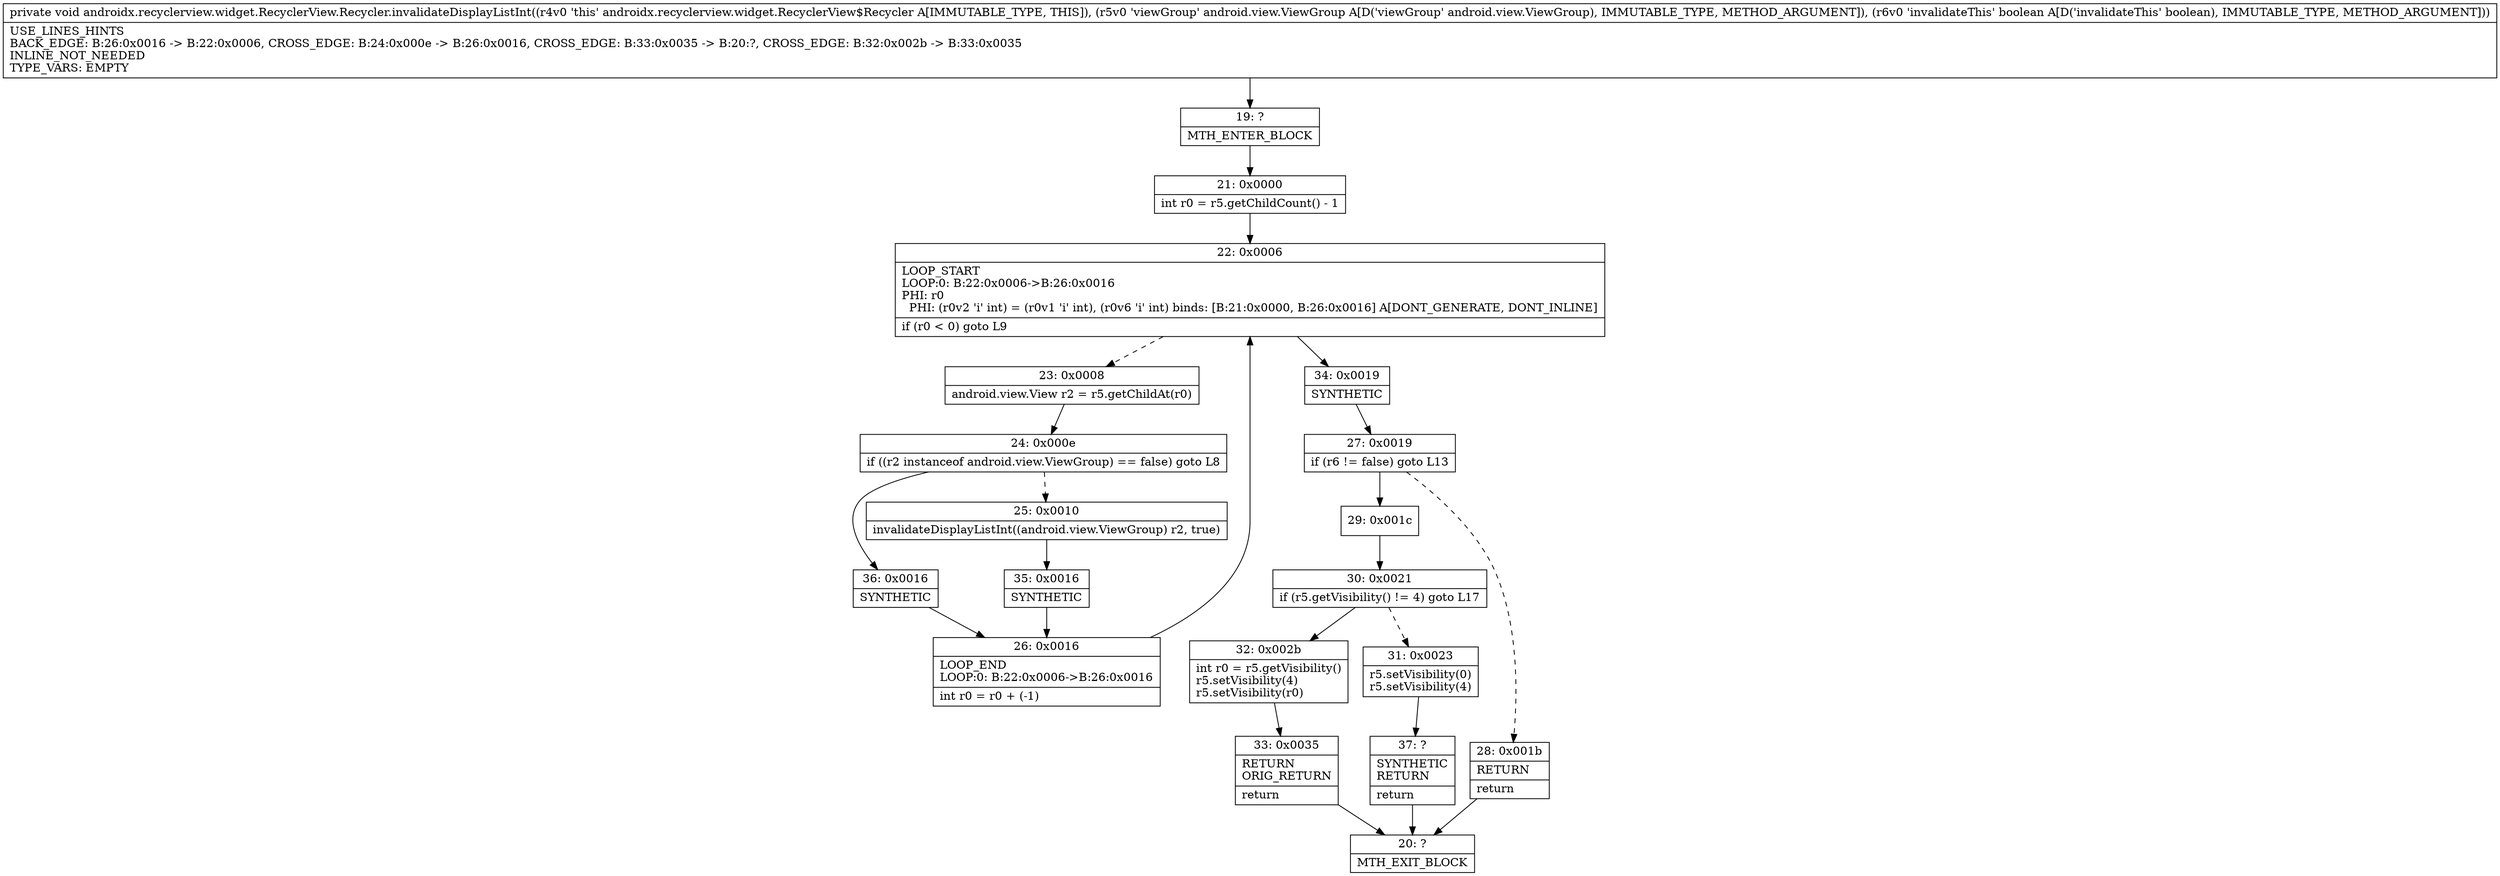 digraph "CFG forandroidx.recyclerview.widget.RecyclerView.Recycler.invalidateDisplayListInt(Landroid\/view\/ViewGroup;Z)V" {
Node_19 [shape=record,label="{19\:\ ?|MTH_ENTER_BLOCK\l}"];
Node_21 [shape=record,label="{21\:\ 0x0000|int r0 = r5.getChildCount() \- 1\l}"];
Node_22 [shape=record,label="{22\:\ 0x0006|LOOP_START\lLOOP:0: B:22:0x0006\-\>B:26:0x0016\lPHI: r0 \l  PHI: (r0v2 'i' int) = (r0v1 'i' int), (r0v6 'i' int) binds: [B:21:0x0000, B:26:0x0016] A[DONT_GENERATE, DONT_INLINE]\l|if (r0 \< 0) goto L9\l}"];
Node_23 [shape=record,label="{23\:\ 0x0008|android.view.View r2 = r5.getChildAt(r0)\l}"];
Node_24 [shape=record,label="{24\:\ 0x000e|if ((r2 instanceof android.view.ViewGroup) == false) goto L8\l}"];
Node_25 [shape=record,label="{25\:\ 0x0010|invalidateDisplayListInt((android.view.ViewGroup) r2, true)\l}"];
Node_35 [shape=record,label="{35\:\ 0x0016|SYNTHETIC\l}"];
Node_26 [shape=record,label="{26\:\ 0x0016|LOOP_END\lLOOP:0: B:22:0x0006\-\>B:26:0x0016\l|int r0 = r0 + (\-1)\l}"];
Node_36 [shape=record,label="{36\:\ 0x0016|SYNTHETIC\l}"];
Node_34 [shape=record,label="{34\:\ 0x0019|SYNTHETIC\l}"];
Node_27 [shape=record,label="{27\:\ 0x0019|if (r6 != false) goto L13\l}"];
Node_28 [shape=record,label="{28\:\ 0x001b|RETURN\l|return\l}"];
Node_20 [shape=record,label="{20\:\ ?|MTH_EXIT_BLOCK\l}"];
Node_29 [shape=record,label="{29\:\ 0x001c}"];
Node_30 [shape=record,label="{30\:\ 0x0021|if (r5.getVisibility() != 4) goto L17\l}"];
Node_31 [shape=record,label="{31\:\ 0x0023|r5.setVisibility(0)\lr5.setVisibility(4)\l}"];
Node_37 [shape=record,label="{37\:\ ?|SYNTHETIC\lRETURN\l|return\l}"];
Node_32 [shape=record,label="{32\:\ 0x002b|int r0 = r5.getVisibility()\lr5.setVisibility(4)\lr5.setVisibility(r0)\l}"];
Node_33 [shape=record,label="{33\:\ 0x0035|RETURN\lORIG_RETURN\l|return\l}"];
MethodNode[shape=record,label="{private void androidx.recyclerview.widget.RecyclerView.Recycler.invalidateDisplayListInt((r4v0 'this' androidx.recyclerview.widget.RecyclerView$Recycler A[IMMUTABLE_TYPE, THIS]), (r5v0 'viewGroup' android.view.ViewGroup A[D('viewGroup' android.view.ViewGroup), IMMUTABLE_TYPE, METHOD_ARGUMENT]), (r6v0 'invalidateThis' boolean A[D('invalidateThis' boolean), IMMUTABLE_TYPE, METHOD_ARGUMENT]))  | USE_LINES_HINTS\lBACK_EDGE: B:26:0x0016 \-\> B:22:0x0006, CROSS_EDGE: B:24:0x000e \-\> B:26:0x0016, CROSS_EDGE: B:33:0x0035 \-\> B:20:?, CROSS_EDGE: B:32:0x002b \-\> B:33:0x0035\lINLINE_NOT_NEEDED\lTYPE_VARS: EMPTY\l}"];
MethodNode -> Node_19;Node_19 -> Node_21;
Node_21 -> Node_22;
Node_22 -> Node_23[style=dashed];
Node_22 -> Node_34;
Node_23 -> Node_24;
Node_24 -> Node_25[style=dashed];
Node_24 -> Node_36;
Node_25 -> Node_35;
Node_35 -> Node_26;
Node_26 -> Node_22;
Node_36 -> Node_26;
Node_34 -> Node_27;
Node_27 -> Node_28[style=dashed];
Node_27 -> Node_29;
Node_28 -> Node_20;
Node_29 -> Node_30;
Node_30 -> Node_31[style=dashed];
Node_30 -> Node_32;
Node_31 -> Node_37;
Node_37 -> Node_20;
Node_32 -> Node_33;
Node_33 -> Node_20;
}

